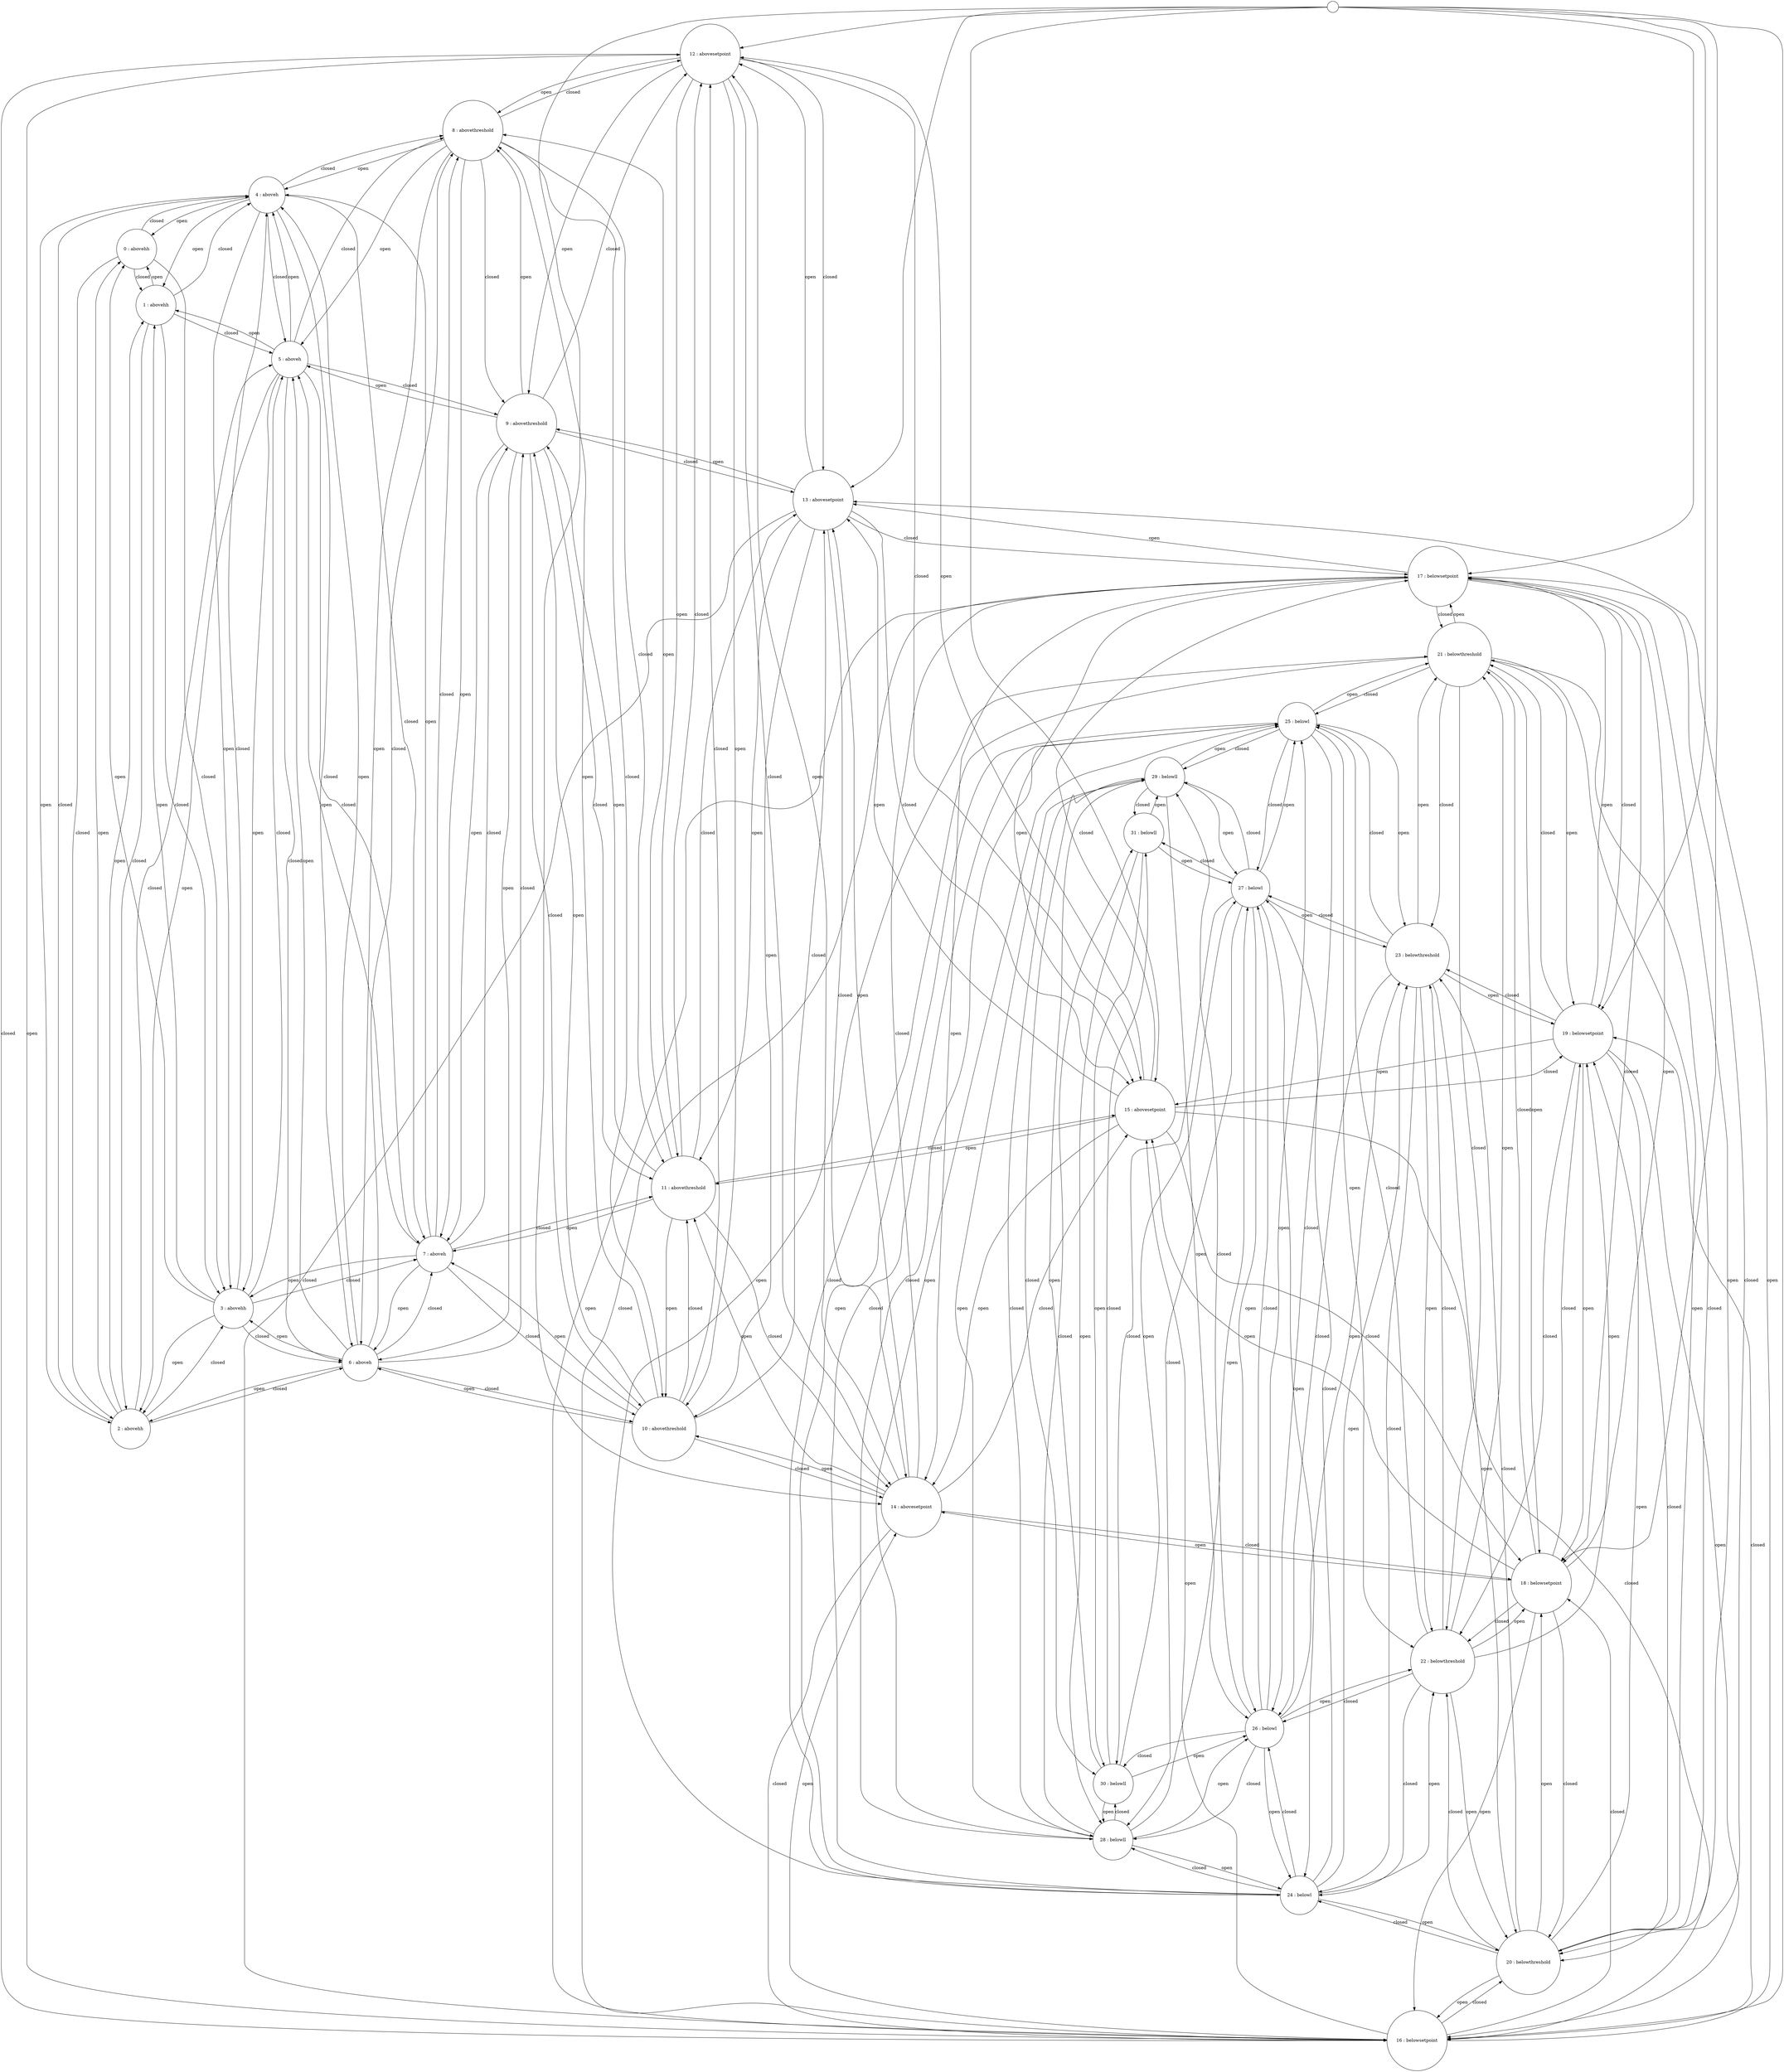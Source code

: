 # generated file
# command: dot -Tpng <filename> > filename.png
digraph Automaton {
    init [shape = circle] [size=0.2] [label=" "];
    0 [label = "0 : abovehh"] [shape=circle];
    1 [label = "1 : abovehh"] [shape=circle];
    2 [label = "2 : abovehh"] [shape=circle];
    3 [label = "3 : abovehh"] [shape=circle];
    4 [label = "4 : aboveh"] [shape=circle];
    5 [label = "5 : aboveh"] [shape=circle];
    6 [label = "6 : aboveh"] [shape=circle];
    7 [label = "7 : aboveh"] [shape=circle];
    8 [label = "8 : abovethreshold"] [shape=circle];
    9 [label = "9 : abovethreshold"] [shape=circle];
    10 [label = "10 : abovethreshold"] [shape=circle];
    11 [label = "11 : abovethreshold"] [shape=circle];
    12 [label = "12 : abovesetpoint"] [shape=circle];
    init -> 12;
    13 [label = "13 : abovesetpoint"] [shape=circle];
    init -> 13;
    14 [label = "14 : abovesetpoint"] [shape=circle];
    init -> 14;
    15 [label = "15 : abovesetpoint"] [shape=circle];
    init -> 15;
    16 [label = "16 : belowsetpoint"] [shape=circle];
    init -> 16;
    17 [label = "17 : belowsetpoint"] [shape=circle];
    init -> 17;
    18 [label = "18 : belowsetpoint"] [shape=circle];
    init -> 18;
    19 [label = "19 : belowsetpoint"] [shape=circle];
    init -> 19;
    20 [label = "20 : belowthreshold"] [shape=circle];
    21 [label = "21 : belowthreshold"] [shape=circle];
    22 [label = "22 : belowthreshold"] [shape=circle];
    23 [label = "23 : belowthreshold"] [shape=circle];
    24 [label = "24 : belowl"] [shape=circle];
    25 [label = "25 : belowl"] [shape=circle];
    26 [label = "26 : belowl"] [shape=circle];
    27 [label = "27 : belowl"] [shape=circle];
    28 [label = "28 : belowll"] [shape=circle];
    29 [label = "29 : belowll"] [shape=circle];
    30 [label = "30 : belowll"] [shape=circle];
    31 [label = "31 : belowll"] [shape=circle];
    0 -> 1 [label = "closed"];
    0 -> 2 [label = "closed"];
    0 -> 3 [label = "closed"];
    0 -> 4 [label = "closed"];
    1 -> 0 [label = "open"];
    1 -> 2 [label = "closed"];
    1 -> 3 [label = "closed"];
    1 -> 4 [label = "closed"];
    1 -> 5 [label = "closed"];
    2 -> 0 [label = "open"];
    2 -> 1 [label = "open"];
    2 -> 3 [label = "closed"];
    2 -> 4 [label = "closed"];
    2 -> 5 [label = "closed"];
    2 -> 6 [label = "closed"];
    3 -> 0 [label = "open"];
    3 -> 1 [label = "open"];
    3 -> 2 [label = "open"];
    3 -> 4 [label = "closed"];
    3 -> 5 [label = "closed"];
    3 -> 6 [label = "closed"];
    3 -> 7 [label = "closed"];
    4 -> 0 [label = "open"];
    4 -> 1 [label = "open"];
    4 -> 2 [label = "open"];
    4 -> 3 [label = "open"];
    4 -> 5 [label = "closed"];
    4 -> 6 [label = "closed"];
    4 -> 7 [label = "closed"];
    4 -> 8 [label = "closed"];
    5 -> 1 [label = "open"];
    5 -> 2 [label = "open"];
    5 -> 3 [label = "open"];
    5 -> 4 [label = "open"];
    5 -> 6 [label = "closed"];
    5 -> 7 [label = "closed"];
    5 -> 8 [label = "closed"];
    5 -> 9 [label = "closed"];
    6 -> 2 [label = "open"];
    6 -> 3 [label = "open"];
    6 -> 4 [label = "open"];
    6 -> 5 [label = "open"];
    6 -> 7 [label = "closed"];
    6 -> 8 [label = "closed"];
    6 -> 9 [label = "closed"];
    6 -> 10 [label = "closed"];
    7 -> 3 [label = "open"];
    7 -> 4 [label = "open"];
    7 -> 5 [label = "open"];
    7 -> 6 [label = "open"];
    7 -> 8 [label = "closed"];
    7 -> 9 [label = "closed"];
    7 -> 10 [label = "closed"];
    7 -> 11 [label = "closed"];
    8 -> 4 [label = "open"];
    8 -> 5 [label = "open"];
    8 -> 6 [label = "open"];
    8 -> 7 [label = "open"];
    8 -> 9 [label = "closed"];
    8 -> 10 [label = "closed"];
    8 -> 11 [label = "closed"];
    8 -> 12 [label = "closed"];
    9 -> 5 [label = "open"];
    9 -> 6 [label = "open"];
    9 -> 7 [label = "open"];
    9 -> 8 [label = "open"];
    9 -> 10 [label = "closed"];
    9 -> 11 [label = "closed"];
    9 -> 12 [label = "closed"];
    9 -> 13 [label = "closed"];
    10 -> 6 [label = "open"];
    10 -> 7 [label = "open"];
    10 -> 8 [label = "open"];
    10 -> 9 [label = "open"];
    10 -> 11 [label = "closed"];
    10 -> 12 [label = "closed"];
    10 -> 13 [label = "closed"];
    10 -> 14 [label = "closed"];
    11 -> 7 [label = "open"];
    11 -> 8 [label = "open"];
    11 -> 9 [label = "open"];
    11 -> 10 [label = "open"];
    11 -> 12 [label = "closed"];
    11 -> 13 [label = "closed"];
    11 -> 14 [label = "closed"];
    11 -> 15 [label = "closed"];
    12 -> 8 [label = "open"];
    12 -> 9 [label = "open"];
    12 -> 10 [label = "open"];
    12 -> 11 [label = "open"];
    12 -> 13 [label = "closed"];
    12 -> 14 [label = "closed"];
    12 -> 15 [label = "closed"];
    12 -> 16 [label = "closed"];
    13 -> 9 [label = "open"];
    13 -> 10 [label = "open"];
    13 -> 11 [label = "open"];
    13 -> 12 [label = "open"];
    13 -> 14 [label = "closed"];
    13 -> 15 [label = "closed"];
    13 -> 16 [label = "closed"];
    13 -> 17 [label = "closed"];
    14 -> 10 [label = "open"];
    14 -> 11 [label = "open"];
    14 -> 12 [label = "open"];
    14 -> 13 [label = "open"];
    14 -> 15 [label = "closed"];
    14 -> 16 [label = "closed"];
    14 -> 17 [label = "closed"];
    14 -> 18 [label = "closed"];
    15 -> 11 [label = "open"];
    15 -> 12 [label = "open"];
    15 -> 13 [label = "open"];
    15 -> 14 [label = "open"];
    15 -> 16 [label = "closed"];
    15 -> 17 [label = "closed"];
    15 -> 18 [label = "closed"];
    15 -> 19 [label = "closed"];
    16 -> 12 [label = "open"];
    16 -> 13 [label = "open"];
    16 -> 14 [label = "open"];
    16 -> 15 [label = "open"];
    16 -> 17 [label = "closed"];
    16 -> 18 [label = "closed"];
    16 -> 19 [label = "closed"];
    16 -> 20 [label = "closed"];
    17 -> 13 [label = "open"];
    17 -> 14 [label = "open"];
    17 -> 15 [label = "open"];
    17 -> 16 [label = "open"];
    17 -> 18 [label = "closed"];
    17 -> 19 [label = "closed"];
    17 -> 20 [label = "closed"];
    17 -> 21 [label = "closed"];
    18 -> 14 [label = "open"];
    18 -> 15 [label = "open"];
    18 -> 16 [label = "open"];
    18 -> 17 [label = "open"];
    18 -> 19 [label = "closed"];
    18 -> 20 [label = "closed"];
    18 -> 21 [label = "closed"];
    18 -> 22 [label = "closed"];
    19 -> 15 [label = "open"];
    19 -> 16 [label = "open"];
    19 -> 17 [label = "open"];
    19 -> 18 [label = "open"];
    19 -> 20 [label = "closed"];
    19 -> 21 [label = "closed"];
    19 -> 22 [label = "closed"];
    19 -> 23 [label = "closed"];
    20 -> 16 [label = "open"];
    20 -> 17 [label = "open"];
    20 -> 18 [label = "open"];
    20 -> 19 [label = "open"];
    20 -> 21 [label = "closed"];
    20 -> 22 [label = "closed"];
    20 -> 23 [label = "closed"];
    20 -> 24 [label = "closed"];
    21 -> 17 [label = "open"];
    21 -> 18 [label = "open"];
    21 -> 19 [label = "open"];
    21 -> 20 [label = "open"];
    21 -> 22 [label = "closed"];
    21 -> 23 [label = "closed"];
    21 -> 24 [label = "closed"];
    21 -> 25 [label = "closed"];
    22 -> 18 [label = "open"];
    22 -> 19 [label = "open"];
    22 -> 20 [label = "open"];
    22 -> 21 [label = "open"];
    22 -> 23 [label = "closed"];
    22 -> 24 [label = "closed"];
    22 -> 25 [label = "closed"];
    22 -> 26 [label = "closed"];
    23 -> 19 [label = "open"];
    23 -> 20 [label = "open"];
    23 -> 21 [label = "open"];
    23 -> 22 [label = "open"];
    23 -> 24 [label = "closed"];
    23 -> 25 [label = "closed"];
    23 -> 26 [label = "closed"];
    23 -> 27 [label = "closed"];
    24 -> 20 [label = "open"];
    24 -> 21 [label = "open"];
    24 -> 22 [label = "open"];
    24 -> 23 [label = "open"];
    24 -> 25 [label = "closed"];
    24 -> 26 [label = "closed"];
    24 -> 27 [label = "closed"];
    24 -> 28 [label = "closed"];
    25 -> 21 [label = "open"];
    25 -> 22 [label = "open"];
    25 -> 23 [label = "open"];
    25 -> 24 [label = "open"];
    25 -> 26 [label = "closed"];
    25 -> 27 [label = "closed"];
    25 -> 28 [label = "closed"];
    25 -> 29 [label = "closed"];
    26 -> 22 [label = "open"];
    26 -> 23 [label = "open"];
    26 -> 24 [label = "open"];
    26 -> 25 [label = "open"];
    26 -> 27 [label = "closed"];
    26 -> 28 [label = "closed"];
    26 -> 29 [label = "closed"];
    26 -> 30 [label = "closed"];
    27 -> 23 [label = "open"];
    27 -> 24 [label = "open"];
    27 -> 25 [label = "open"];
    27 -> 26 [label = "open"];
    27 -> 28 [label = "closed"];
    27 -> 29 [label = "closed"];
    27 -> 30 [label = "closed"];
    27 -> 31 [label = "closed"];
    28 -> 24 [label = "open"];
    28 -> 25 [label = "open"];
    28 -> 26 [label = "open"];
    28 -> 27 [label = "open"];
    28 -> 29 [label = "closed"];
    28 -> 30 [label = "closed"];
    28 -> 31 [label = "closed"];
    29 -> 25 [label = "open"];
    29 -> 26 [label = "open"];
    29 -> 27 [label = "open"];
    29 -> 28 [label = "open"];
    29 -> 30 [label = "closed"];
    29 -> 31 [label = "closed"];
    30 -> 26 [label = "open"];
    30 -> 27 [label = "open"];
    30 -> 28 [label = "open"];
    30 -> 29 [label = "open"];
    30 -> 31 [label = "closed"];
    31 -> 27 [label = "open"];
    31 -> 28 [label = "open"];
    31 -> 29 [label = "open"];
    31 -> 30 [label = "open"];
}
